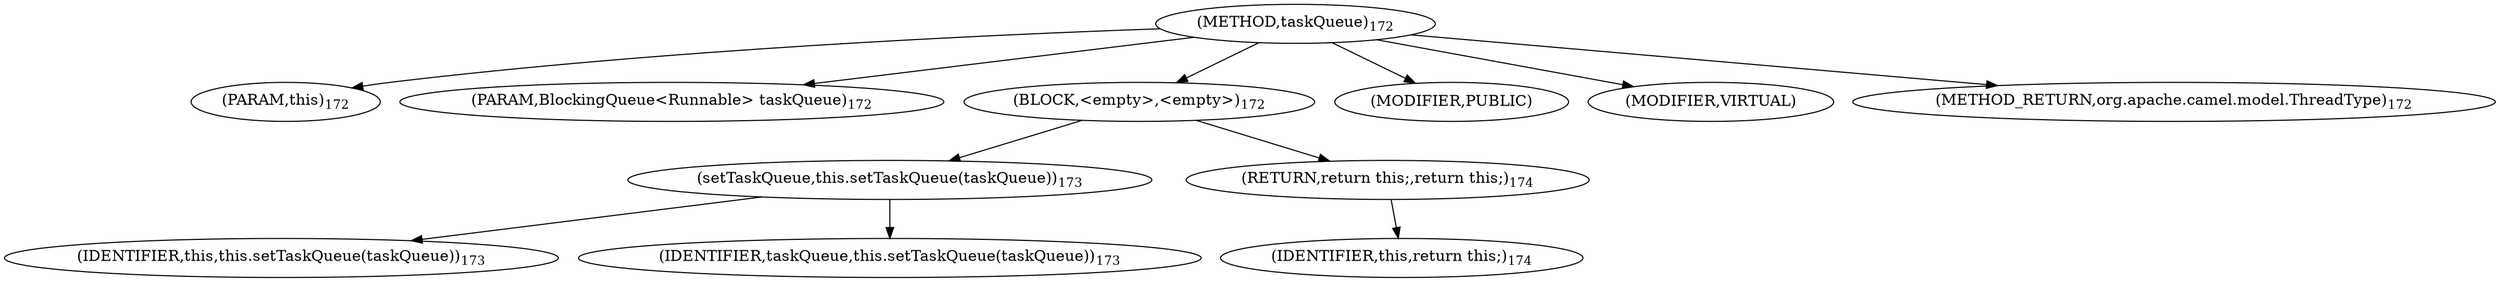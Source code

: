 digraph "taskQueue" {  
"520" [label = <(METHOD,taskQueue)<SUB>172</SUB>> ]
"38" [label = <(PARAM,this)<SUB>172</SUB>> ]
"521" [label = <(PARAM,BlockingQueue&lt;Runnable&gt; taskQueue)<SUB>172</SUB>> ]
"522" [label = <(BLOCK,&lt;empty&gt;,&lt;empty&gt;)<SUB>172</SUB>> ]
"523" [label = <(setTaskQueue,this.setTaskQueue(taskQueue))<SUB>173</SUB>> ]
"37" [label = <(IDENTIFIER,this,this.setTaskQueue(taskQueue))<SUB>173</SUB>> ]
"524" [label = <(IDENTIFIER,taskQueue,this.setTaskQueue(taskQueue))<SUB>173</SUB>> ]
"525" [label = <(RETURN,return this;,return this;)<SUB>174</SUB>> ]
"39" [label = <(IDENTIFIER,this,return this;)<SUB>174</SUB>> ]
"526" [label = <(MODIFIER,PUBLIC)> ]
"527" [label = <(MODIFIER,VIRTUAL)> ]
"528" [label = <(METHOD_RETURN,org.apache.camel.model.ThreadType)<SUB>172</SUB>> ]
  "520" -> "38" 
  "520" -> "521" 
  "520" -> "522" 
  "520" -> "526" 
  "520" -> "527" 
  "520" -> "528" 
  "522" -> "523" 
  "522" -> "525" 
  "523" -> "37" 
  "523" -> "524" 
  "525" -> "39" 
}

